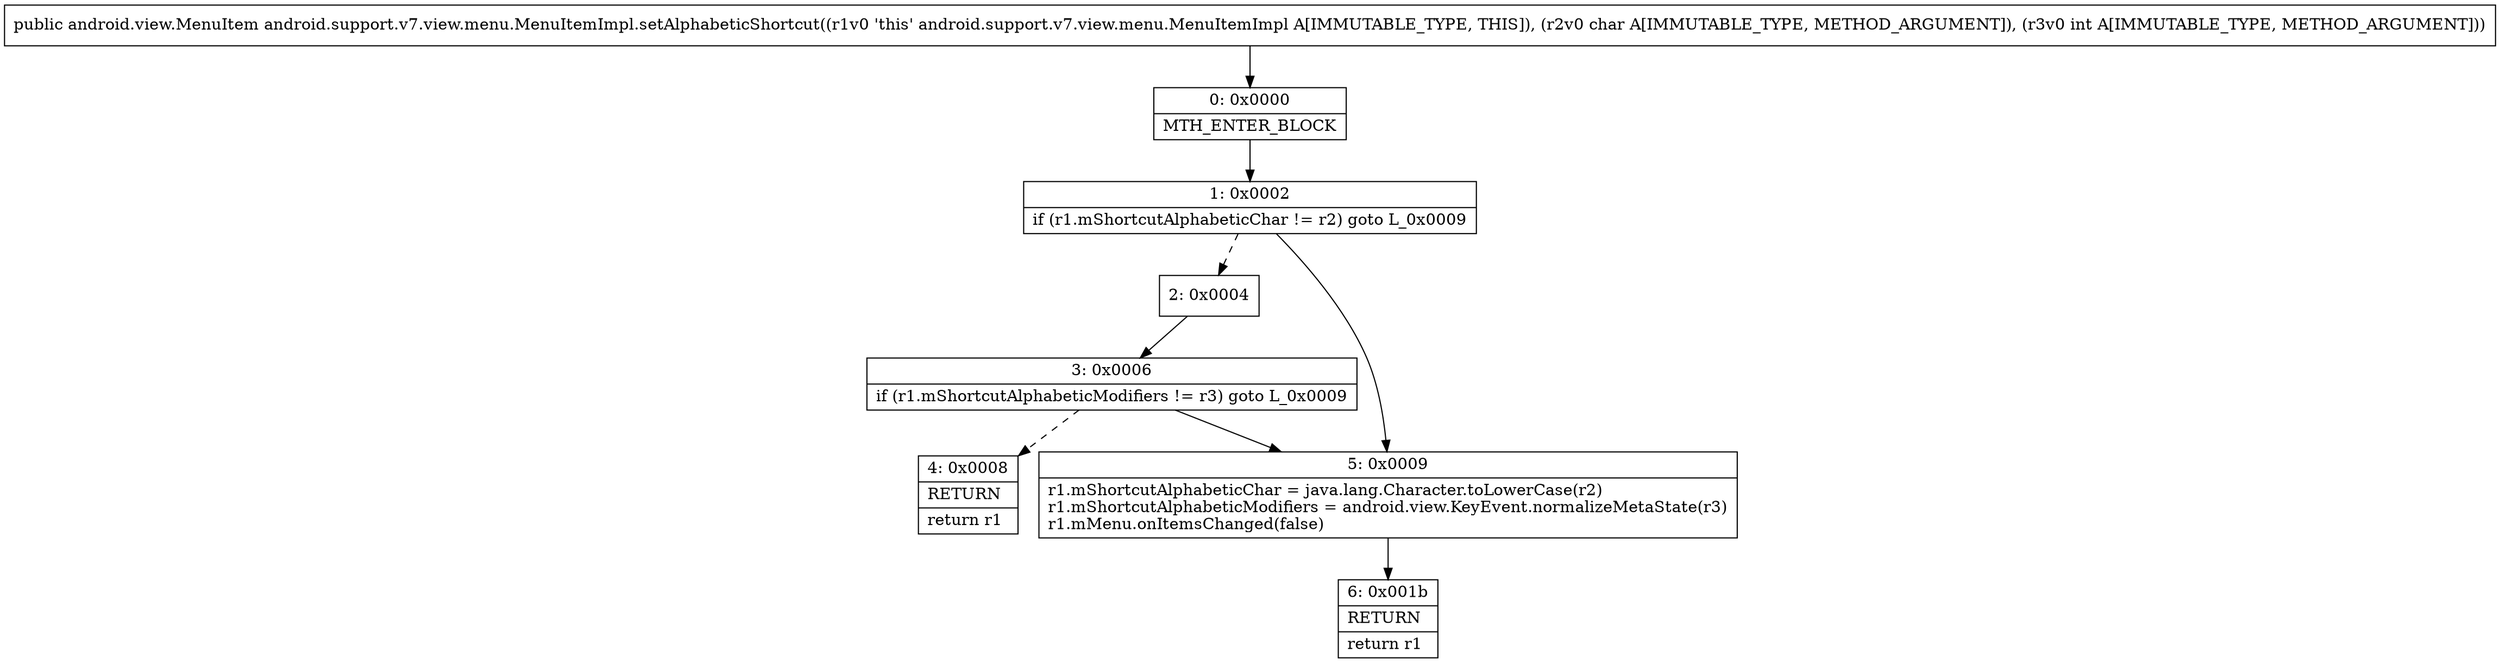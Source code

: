 digraph "CFG forandroid.support.v7.view.menu.MenuItemImpl.setAlphabeticShortcut(CI)Landroid\/view\/MenuItem;" {
Node_0 [shape=record,label="{0\:\ 0x0000|MTH_ENTER_BLOCK\l}"];
Node_1 [shape=record,label="{1\:\ 0x0002|if (r1.mShortcutAlphabeticChar != r2) goto L_0x0009\l}"];
Node_2 [shape=record,label="{2\:\ 0x0004}"];
Node_3 [shape=record,label="{3\:\ 0x0006|if (r1.mShortcutAlphabeticModifiers != r3) goto L_0x0009\l}"];
Node_4 [shape=record,label="{4\:\ 0x0008|RETURN\l|return r1\l}"];
Node_5 [shape=record,label="{5\:\ 0x0009|r1.mShortcutAlphabeticChar = java.lang.Character.toLowerCase(r2)\lr1.mShortcutAlphabeticModifiers = android.view.KeyEvent.normalizeMetaState(r3)\lr1.mMenu.onItemsChanged(false)\l}"];
Node_6 [shape=record,label="{6\:\ 0x001b|RETURN\l|return r1\l}"];
MethodNode[shape=record,label="{public android.view.MenuItem android.support.v7.view.menu.MenuItemImpl.setAlphabeticShortcut((r1v0 'this' android.support.v7.view.menu.MenuItemImpl A[IMMUTABLE_TYPE, THIS]), (r2v0 char A[IMMUTABLE_TYPE, METHOD_ARGUMENT]), (r3v0 int A[IMMUTABLE_TYPE, METHOD_ARGUMENT])) }"];
MethodNode -> Node_0;
Node_0 -> Node_1;
Node_1 -> Node_2[style=dashed];
Node_1 -> Node_5;
Node_2 -> Node_3;
Node_3 -> Node_4[style=dashed];
Node_3 -> Node_5;
Node_5 -> Node_6;
}

